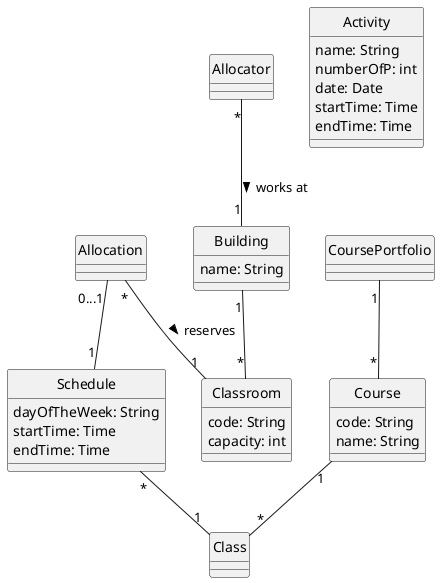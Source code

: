 @startuml Classes
skinparam style strictuml

class Classroom {
    code: String
    capacity: int
}

class Allocator {
} 

class Activity {
    name: String
    numberOfP: int 
    date: Date
    startTime: Time
    endTime: Time

}

class Schedule {
    dayOfTheWeek: String
    startTime: Time
    endTime: Time
}

class Course {
    code: String
    name: String
}

class Allocation {
}

class Building {
    name: String
}

class CoursePortfolio {
}

' One course has many classes
Course "1" -- "*" "Class"

' Many schedules have one class
Schedule "*" --  "1" Class

' Many classes have one classroom
Allocation "*" -- "1" Classroom: reserves >
Allocation "0...1" -- "1" Schedule
Allocator "*" -- "1" Building: works at > 
Building "1" -- "*" Classroom
CoursePortfolio "1" -- "*" Course

@enduml